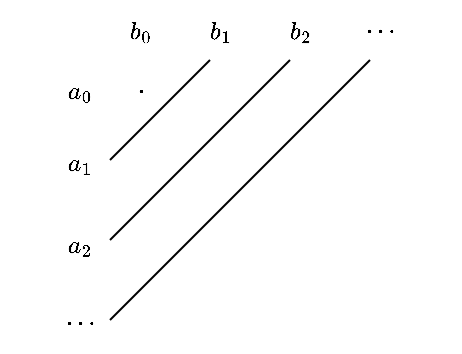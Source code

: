 <mxfile version="21.6.5" type="device">
  <diagram name="第 1 页" id="MaitGPI-S_txmcD9HwoG">
    <mxGraphModel dx="675" dy="390" grid="1" gridSize="10" guides="1" tooltips="1" connect="1" arrows="1" fold="1" page="1" pageScale="1" pageWidth="827" pageHeight="1169" math="1" shadow="0">
      <root>
        <mxCell id="0" />
        <mxCell id="jPiYd9RU20gvULt59Yll-2" value="坐标轴" parent="0" />
        <mxCell id="wJJUktED5hVCIp_3-2br-1" value="$$b_0$$" style="text;html=1;align=center;verticalAlign=middle;resizable=0;points=[];autosize=1;strokeColor=none;fillColor=none;fontFamily=Times New Roman;" vertex="1" parent="jPiYd9RU20gvULt59Yll-2">
          <mxGeometry x="270" y="500" width="70" height="30" as="geometry" />
        </mxCell>
        <mxCell id="wJJUktED5hVCIp_3-2br-2" value="$$b_2$$" style="text;html=1;align=center;verticalAlign=middle;resizable=0;points=[];autosize=1;strokeColor=none;fillColor=none;fontFamily=Times New Roman;" vertex="1" parent="jPiYd9RU20gvULt59Yll-2">
          <mxGeometry x="350" y="500" width="70" height="30" as="geometry" />
        </mxCell>
        <mxCell id="wJJUktED5hVCIp_3-2br-3" value="$$\cdots$$" style="text;html=1;align=center;verticalAlign=middle;resizable=0;points=[];autosize=1;strokeColor=none;fillColor=none;fontFamily=Times New Roman;" vertex="1" parent="jPiYd9RU20gvULt59Yll-2">
          <mxGeometry x="385" y="500" width="80" height="30" as="geometry" />
        </mxCell>
        <mxCell id="wJJUktED5hVCIp_3-2br-8" value="$$a_0$$" style="text;html=1;align=center;verticalAlign=middle;resizable=0;points=[];autosize=1;strokeColor=none;fillColor=none;fontFamily=Times New Roman;" vertex="1" parent="jPiYd9RU20gvULt59Yll-2">
          <mxGeometry x="245" y="530" width="60" height="30" as="geometry" />
        </mxCell>
        <mxCell id="wJJUktED5hVCIp_3-2br-9" value="$$a_1$$" style="text;html=1;align=center;verticalAlign=middle;resizable=0;points=[];autosize=1;strokeColor=none;fillColor=none;fontFamily=Times New Roman;" vertex="1" parent="jPiYd9RU20gvULt59Yll-2">
          <mxGeometry x="245" y="566" width="60" height="30" as="geometry" />
        </mxCell>
        <mxCell id="wJJUktED5hVCIp_3-2br-10" value="$$a_2$$" style="text;html=1;align=center;verticalAlign=middle;resizable=0;points=[];autosize=1;strokeColor=none;fillColor=none;fontFamily=Times New Roman;" vertex="1" parent="jPiYd9RU20gvULt59Yll-2">
          <mxGeometry x="245" y="607" width="60" height="30" as="geometry" />
        </mxCell>
        <mxCell id="wJJUktED5hVCIp_3-2br-11" value="$$\cdots$$" style="text;html=1;align=center;verticalAlign=middle;resizable=0;points=[];autosize=1;strokeColor=none;fillColor=none;fontFamily=Times New Roman;" vertex="1" parent="jPiYd9RU20gvULt59Yll-2">
          <mxGeometry x="235" y="646" width="80" height="30" as="geometry" />
        </mxCell>
        <mxCell id="wJJUktED5hVCIp_3-2br-12" value="$$\cdot$$" style="text;html=1;align=center;verticalAlign=middle;resizable=0;points=[];autosize=1;strokeColor=none;fillColor=none;fontFamily=Times New Roman;" vertex="1" parent="jPiYd9RU20gvULt59Yll-2">
          <mxGeometry x="270" y="530" width="70" height="30" as="geometry" />
        </mxCell>
        <mxCell id="wJJUktED5hVCIp_3-2br-13" value="" style="endArrow=none;html=1;rounded=0;" edge="1" parent="jPiYd9RU20gvULt59Yll-2">
          <mxGeometry width="50" height="50" relative="1" as="geometry">
            <mxPoint x="290" y="580" as="sourcePoint" />
            <mxPoint x="340" y="530" as="targetPoint" />
          </mxGeometry>
        </mxCell>
        <mxCell id="wJJUktED5hVCIp_3-2br-14" value="" style="endArrow=none;html=1;rounded=0;" edge="1" parent="jPiYd9RU20gvULt59Yll-2">
          <mxGeometry width="50" height="50" relative="1" as="geometry">
            <mxPoint x="290" y="620" as="sourcePoint" />
            <mxPoint x="380" y="530" as="targetPoint" />
          </mxGeometry>
        </mxCell>
        <mxCell id="wJJUktED5hVCIp_3-2br-15" value="" style="endArrow=none;html=1;rounded=0;" edge="1" parent="jPiYd9RU20gvULt59Yll-2">
          <mxGeometry width="50" height="50" relative="1" as="geometry">
            <mxPoint x="290" y="660" as="sourcePoint" />
            <mxPoint x="420" y="530" as="targetPoint" />
          </mxGeometry>
        </mxCell>
        <mxCell id="jPiYd9RU20gvULt59Yll-3" value="图线" parent="0" />
        <mxCell id="8UdL5ykclIeKqm7qH8z4-2" value="文本" parent="0" />
        <mxCell id="znfay48kux2PREKNp4i7-4" value="$$b_1$$" style="text;html=1;align=center;verticalAlign=middle;resizable=0;points=[];autosize=1;strokeColor=none;fillColor=none;fontFamily=Times New Roman;" parent="8UdL5ykclIeKqm7qH8z4-2" vertex="1">
          <mxGeometry x="310" y="500" width="70" height="30" as="geometry" />
        </mxCell>
      </root>
    </mxGraphModel>
  </diagram>
</mxfile>
